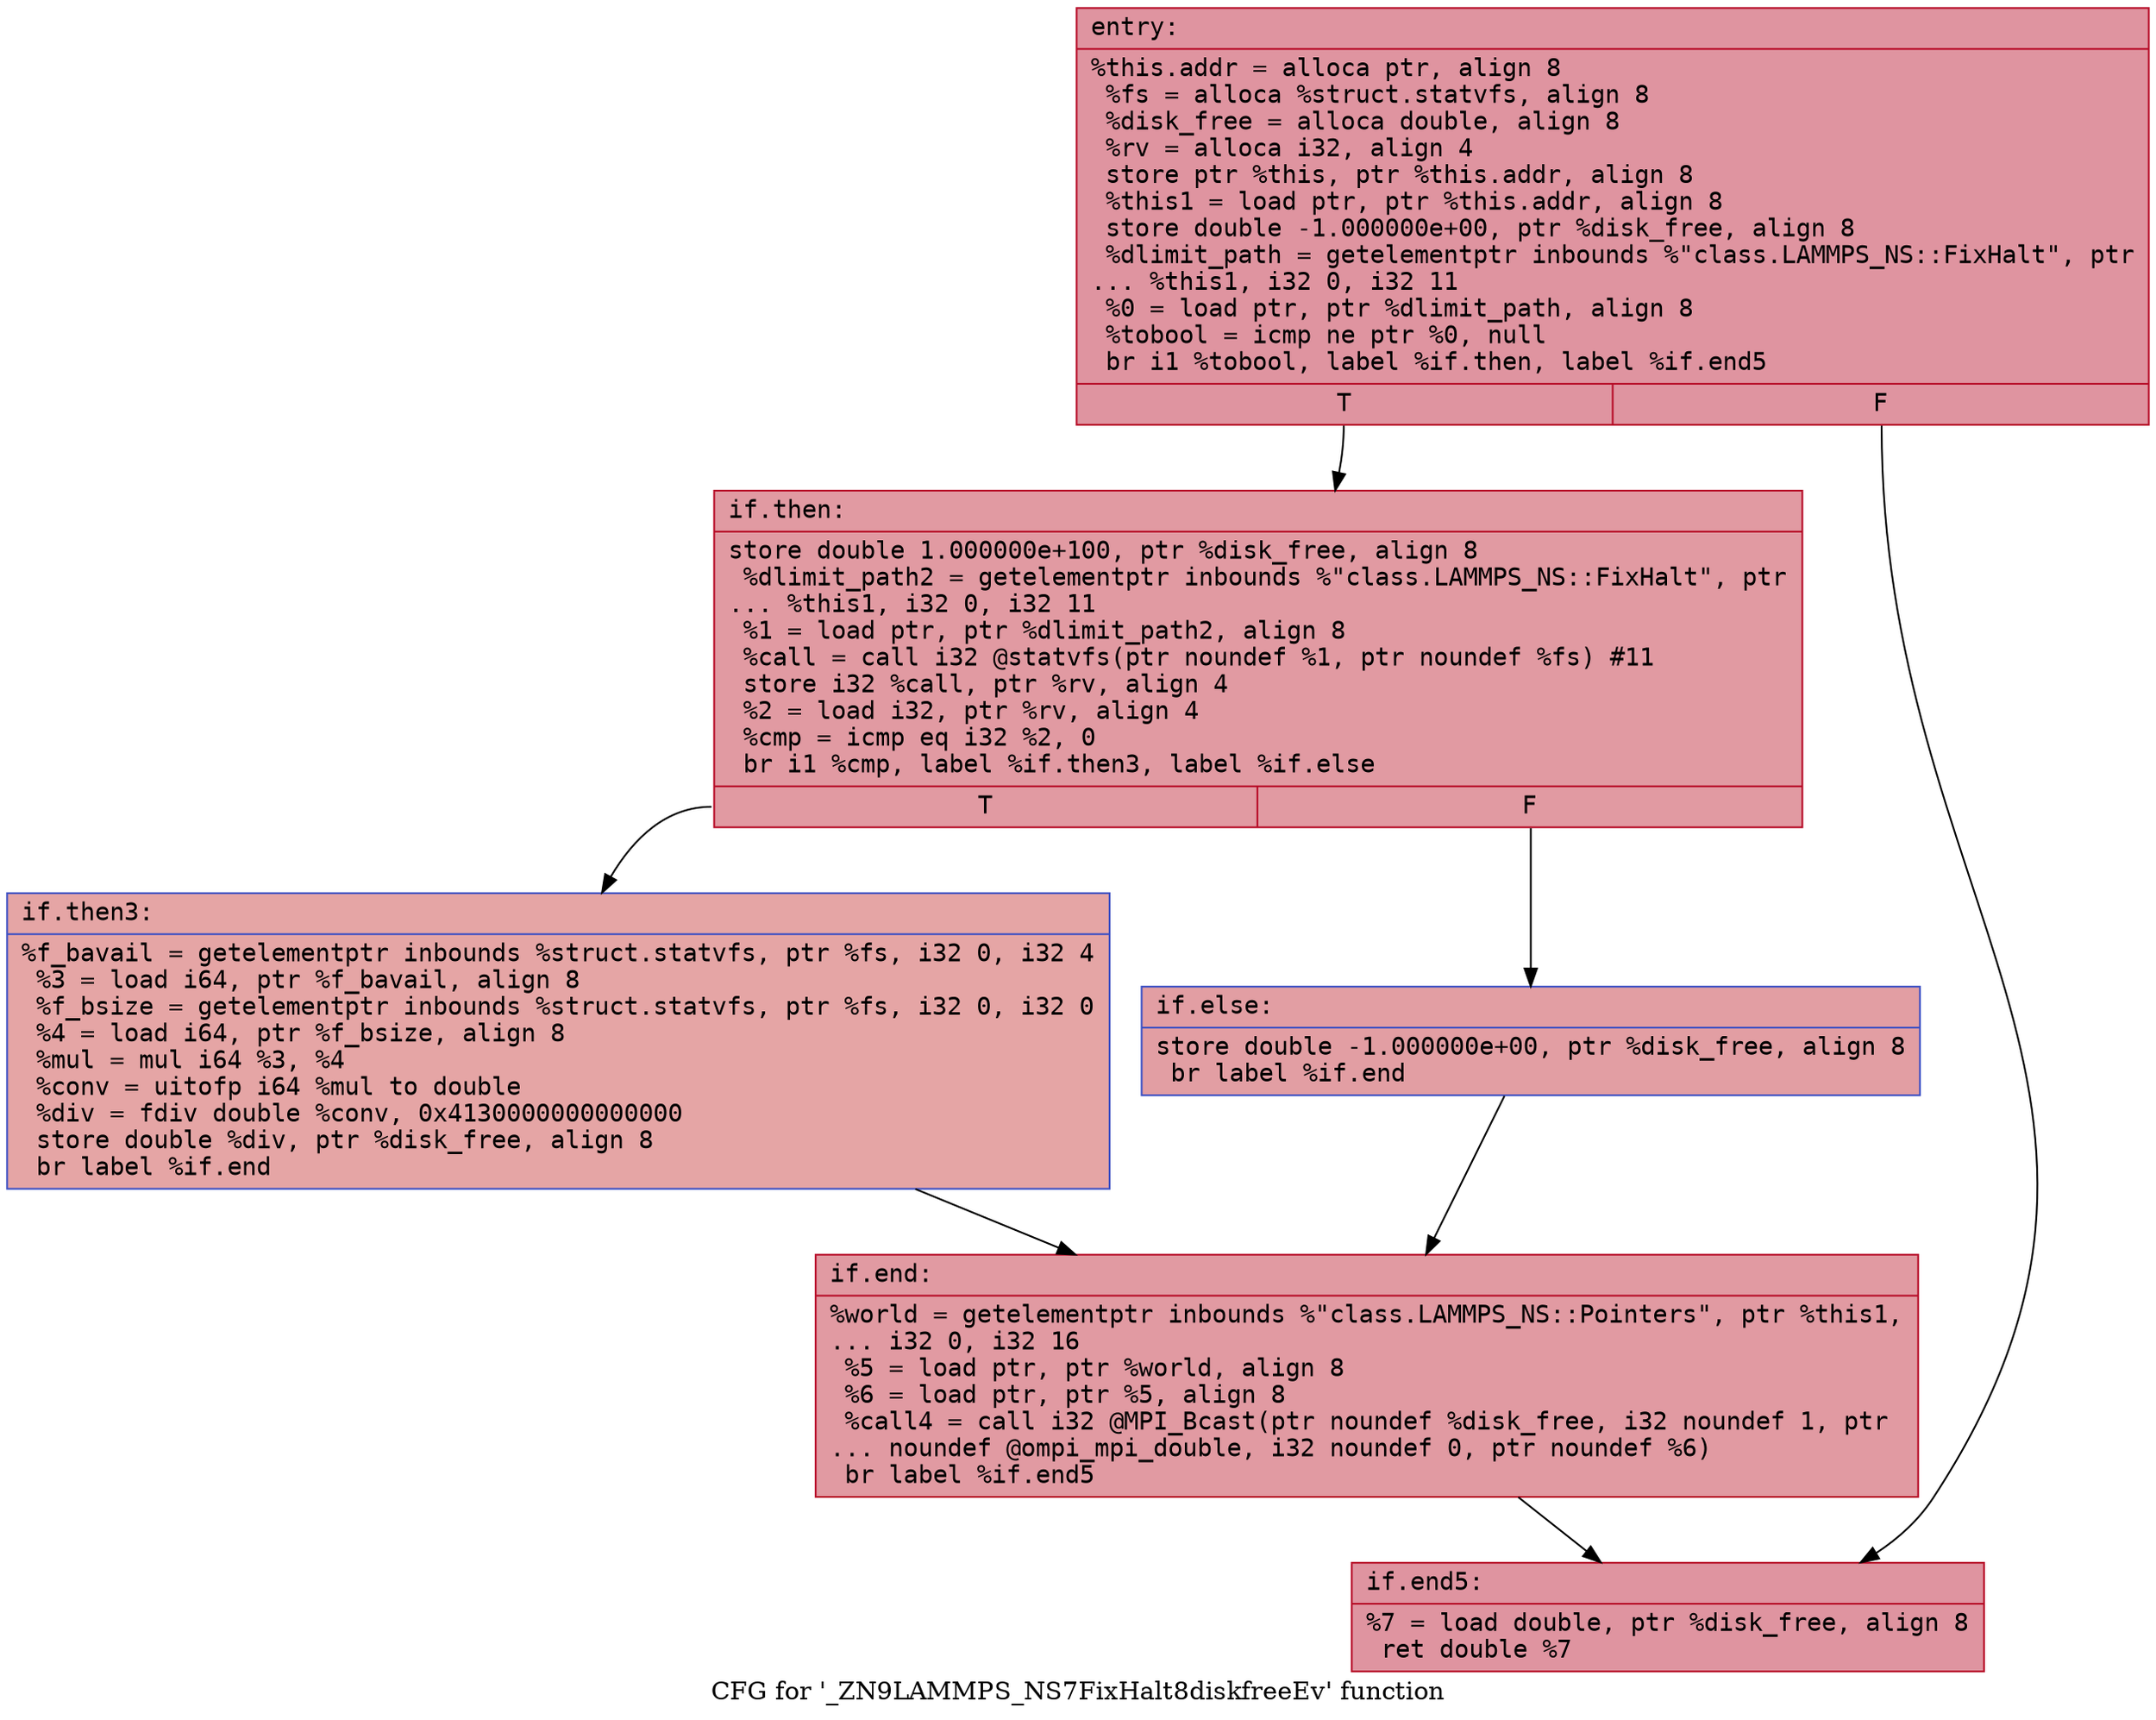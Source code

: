digraph "CFG for '_ZN9LAMMPS_NS7FixHalt8diskfreeEv' function" {
	label="CFG for '_ZN9LAMMPS_NS7FixHalt8diskfreeEv' function";

	Node0x5603f57dc7d0 [shape=record,color="#b70d28ff", style=filled, fillcolor="#b70d2870" fontname="Courier",label="{entry:\l|  %this.addr = alloca ptr, align 8\l  %fs = alloca %struct.statvfs, align 8\l  %disk_free = alloca double, align 8\l  %rv = alloca i32, align 4\l  store ptr %this, ptr %this.addr, align 8\l  %this1 = load ptr, ptr %this.addr, align 8\l  store double -1.000000e+00, ptr %disk_free, align 8\l  %dlimit_path = getelementptr inbounds %\"class.LAMMPS_NS::FixHalt\", ptr\l... %this1, i32 0, i32 11\l  %0 = load ptr, ptr %dlimit_path, align 8\l  %tobool = icmp ne ptr %0, null\l  br i1 %tobool, label %if.then, label %if.end5\l|{<s0>T|<s1>F}}"];
	Node0x5603f57dc7d0:s0 -> Node0x5603f57dda60[tooltip="entry -> if.then\nProbability 62.50%" ];
	Node0x5603f57dc7d0:s1 -> Node0x5603f57ddad0[tooltip="entry -> if.end5\nProbability 37.50%" ];
	Node0x5603f57dda60 [shape=record,color="#b70d28ff", style=filled, fillcolor="#bb1b2c70" fontname="Courier",label="{if.then:\l|  store double 1.000000e+100, ptr %disk_free, align 8\l  %dlimit_path2 = getelementptr inbounds %\"class.LAMMPS_NS::FixHalt\", ptr\l... %this1, i32 0, i32 11\l  %1 = load ptr, ptr %dlimit_path2, align 8\l  %call = call i32 @statvfs(ptr noundef %1, ptr noundef %fs) #11\l  store i32 %call, ptr %rv, align 4\l  %2 = load i32, ptr %rv, align 4\l  %cmp = icmp eq i32 %2, 0\l  br i1 %cmp, label %if.then3, label %if.else\l|{<s0>T|<s1>F}}"];
	Node0x5603f57dda60:s0 -> Node0x5603f57de380[tooltip="if.then -> if.then3\nProbability 37.50%" ];
	Node0x5603f57dda60:s1 -> Node0x5603f57de400[tooltip="if.then -> if.else\nProbability 62.50%" ];
	Node0x5603f57de380 [shape=record,color="#3d50c3ff", style=filled, fillcolor="#c5333470" fontname="Courier",label="{if.then3:\l|  %f_bavail = getelementptr inbounds %struct.statvfs, ptr %fs, i32 0, i32 4\l  %3 = load i64, ptr %f_bavail, align 8\l  %f_bsize = getelementptr inbounds %struct.statvfs, ptr %fs, i32 0, i32 0\l  %4 = load i64, ptr %f_bsize, align 8\l  %mul = mul i64 %3, %4\l  %conv = uitofp i64 %mul to double\l  %div = fdiv double %conv, 0x4130000000000000\l  store double %div, ptr %disk_free, align 8\l  br label %if.end\l}"];
	Node0x5603f57de380 -> Node0x5603f57deac0[tooltip="if.then3 -> if.end\nProbability 100.00%" ];
	Node0x5603f57de400 [shape=record,color="#3d50c3ff", style=filled, fillcolor="#be242e70" fontname="Courier",label="{if.else:\l|  store double -1.000000e+00, ptr %disk_free, align 8\l  br label %if.end\l}"];
	Node0x5603f57de400 -> Node0x5603f57deac0[tooltip="if.else -> if.end\nProbability 100.00%" ];
	Node0x5603f57deac0 [shape=record,color="#b70d28ff", style=filled, fillcolor="#bb1b2c70" fontname="Courier",label="{if.end:\l|  %world = getelementptr inbounds %\"class.LAMMPS_NS::Pointers\", ptr %this1,\l... i32 0, i32 16\l  %5 = load ptr, ptr %world, align 8\l  %6 = load ptr, ptr %5, align 8\l  %call4 = call i32 @MPI_Bcast(ptr noundef %disk_free, i32 noundef 1, ptr\l... noundef @ompi_mpi_double, i32 noundef 0, ptr noundef %6)\l  br label %if.end5\l}"];
	Node0x5603f57deac0 -> Node0x5603f57ddad0[tooltip="if.end -> if.end5\nProbability 100.00%" ];
	Node0x5603f57ddad0 [shape=record,color="#b70d28ff", style=filled, fillcolor="#b70d2870" fontname="Courier",label="{if.end5:\l|  %7 = load double, ptr %disk_free, align 8\l  ret double %7\l}"];
}
